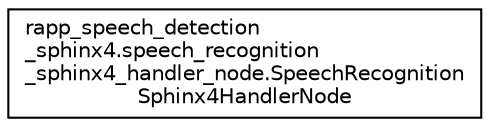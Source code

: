 digraph "Graphical Class Hierarchy"
{
  edge [fontname="Helvetica",fontsize="10",labelfontname="Helvetica",labelfontsize="10"];
  node [fontname="Helvetica",fontsize="10",shape=record];
  rankdir="LR";
  Node1 [label="rapp_speech_detection\l_sphinx4.speech_recognition\l_sphinx4_handler_node.SpeechRecognition\lSphinx4HandlerNode",height=0.2,width=0.4,color="black", fillcolor="white", style="filled",URL="$classrapp__speech__detection__sphinx4_1_1speech__recognition__sphinx4__handler__node_1_1SpeechRecognitionSphinx4HandlerNode.html",tooltip="Maintains Sphinx instances to perform speech recognition. "];
}
